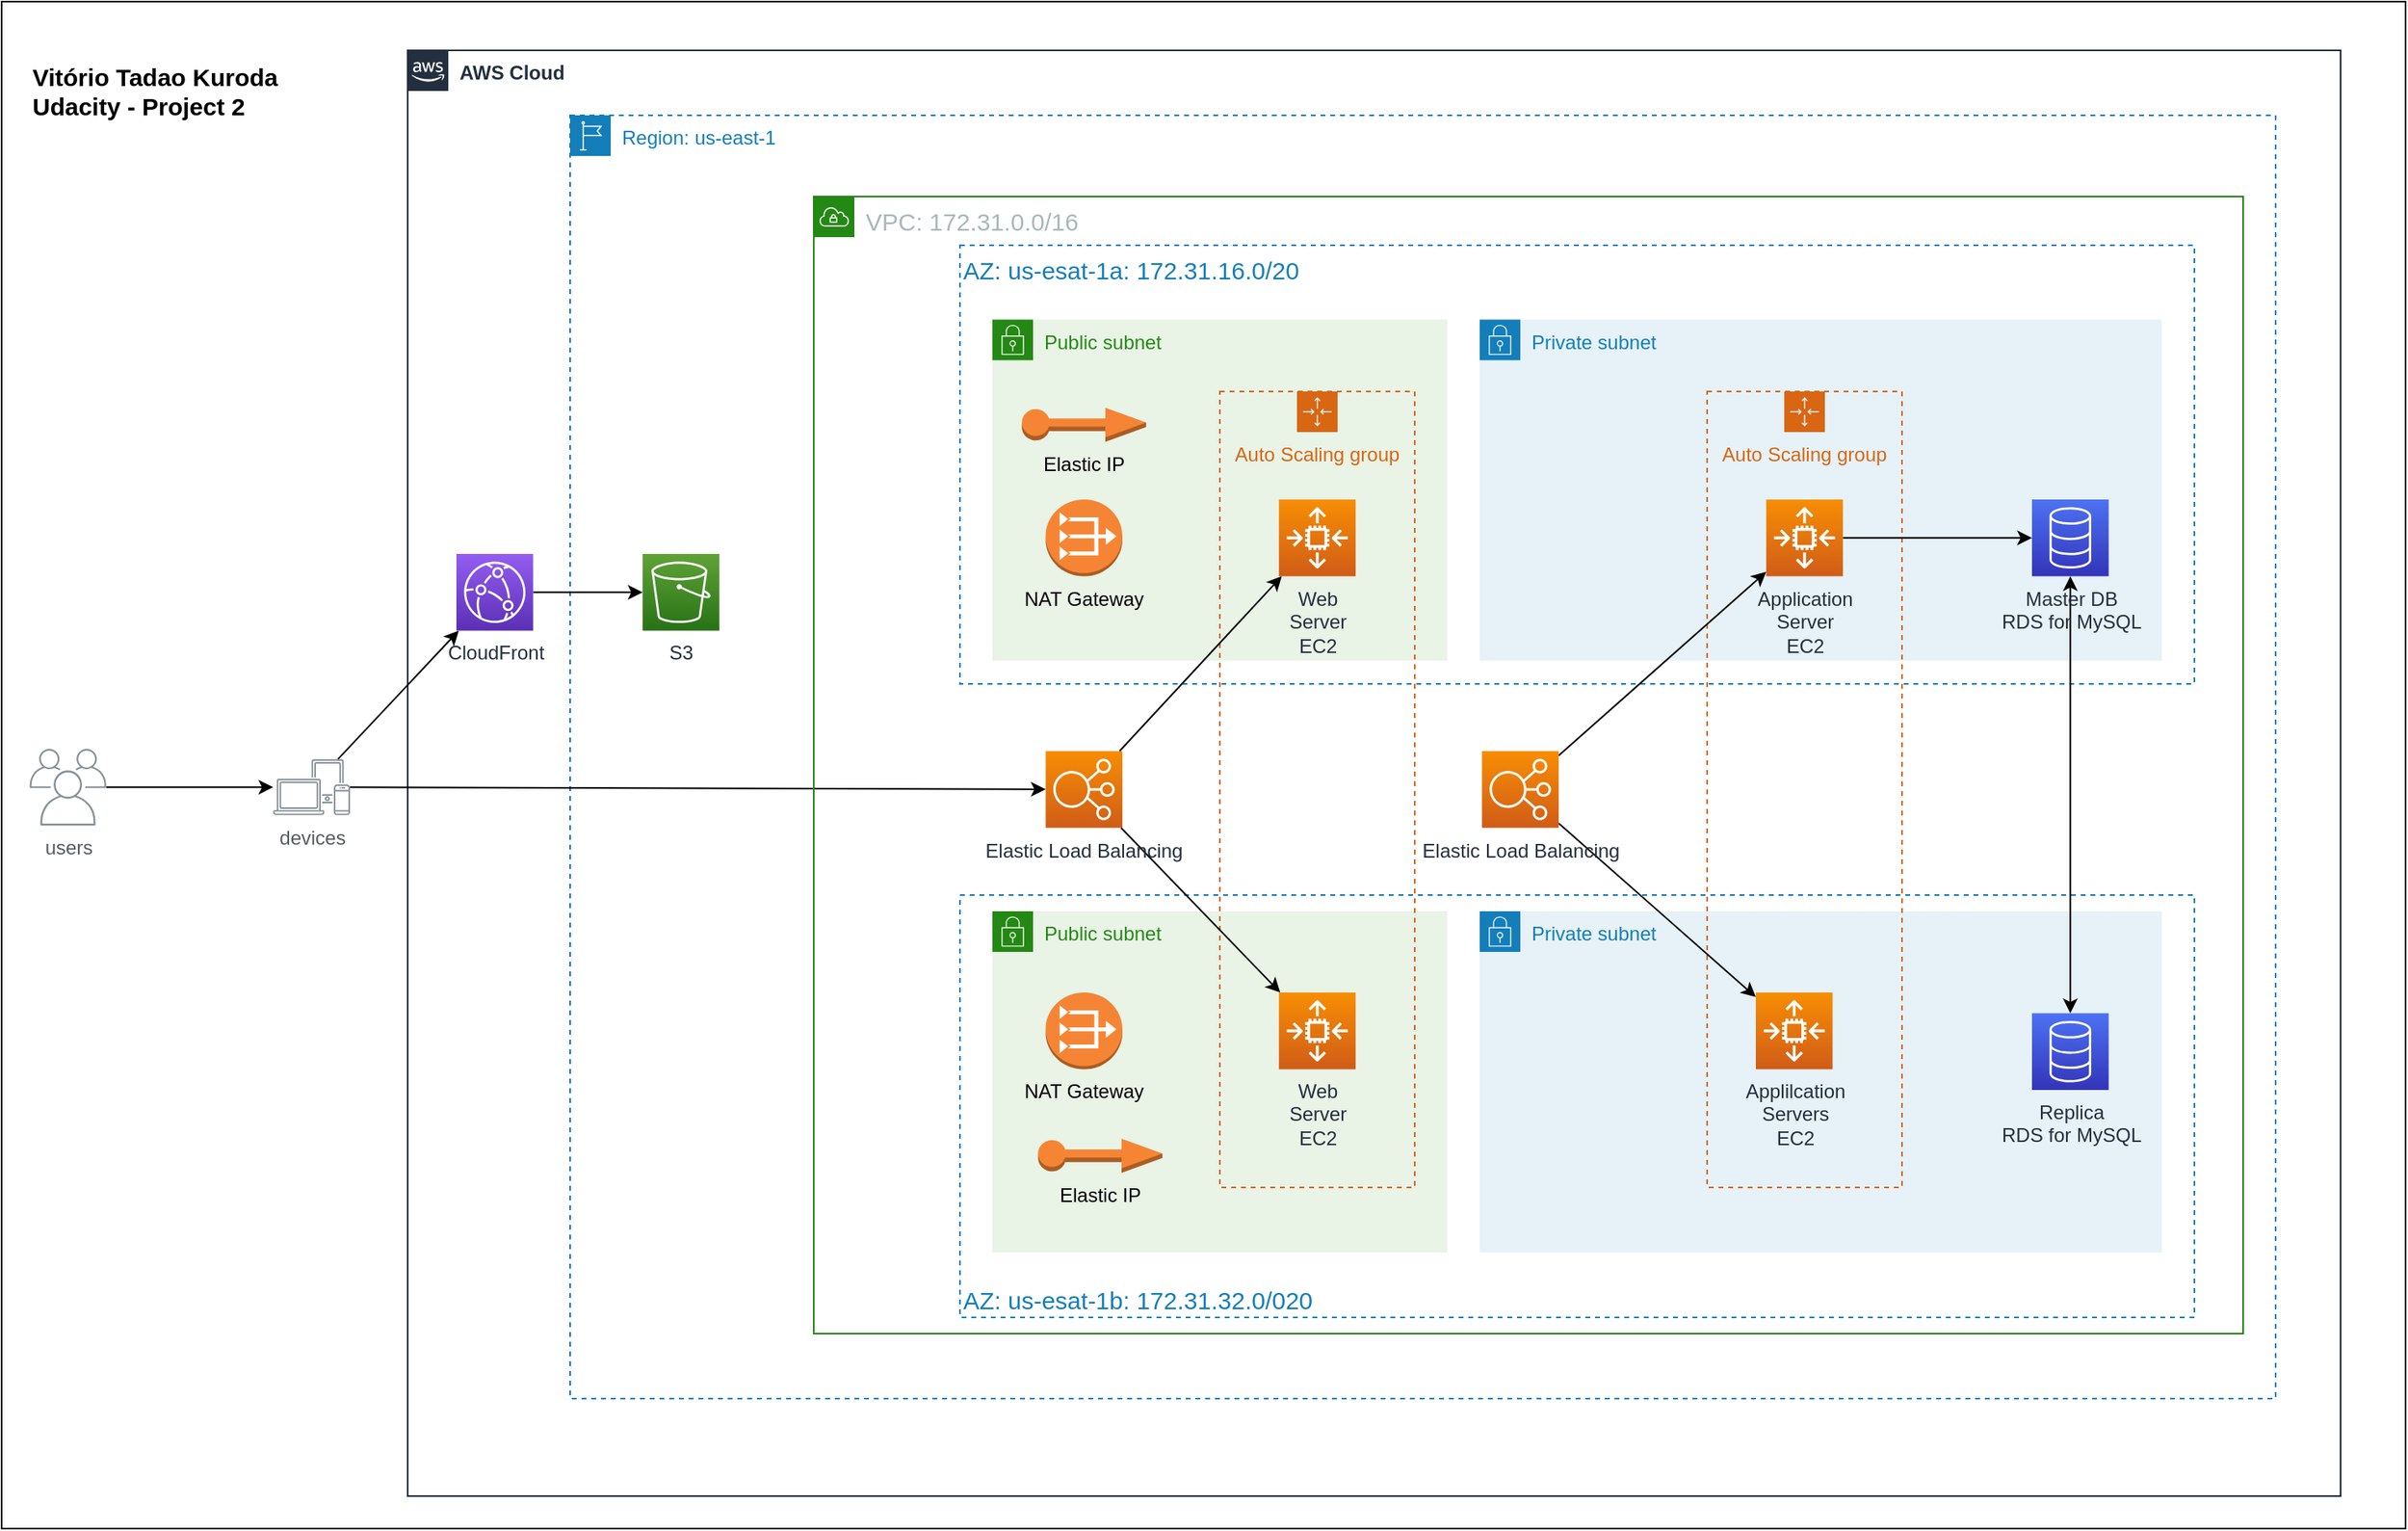 <mxfile version="16.1.2" type="device" pages="2"><diagram id="rFyN48IHE8T1D7Lk6QfZ" name="Part 1"><mxGraphModel dx="2009" dy="732" grid="1" gridSize="10" guides="1" tooltips="1" connect="1" arrows="1" fold="1" page="1" pageScale="1" pageWidth="827" pageHeight="1169" math="0" shadow="0"><root><mxCell id="0"/><mxCell id="1" parent="0"/><mxCell id="o8eoO-jk6uXOmHy0I1AO-51" value="" style="rounded=0;whiteSpace=wrap;html=1;fontSize=12;align=left;" parent="1" vertex="1"><mxGeometry x="-800" y="30" width="1480" height="940" as="geometry"/></mxCell><mxCell id="o8eoO-jk6uXOmHy0I1AO-1" value="AWS Cloud" style="points=[[0,0],[0.25,0],[0.5,0],[0.75,0],[1,0],[1,0.25],[1,0.5],[1,0.75],[1,1],[0.75,1],[0.5,1],[0.25,1],[0,1],[0,0.75],[0,0.5],[0,0.25]];outlineConnect=0;gradientColor=none;html=1;whiteSpace=wrap;fontSize=12;fontStyle=1;shape=mxgraph.aws4.group;grIcon=mxgraph.aws4.group_aws_cloud_alt;strokeColor=#232F3E;fillColor=none;verticalAlign=top;align=left;spacingLeft=30;fontColor=#232F3E;dashed=0;" parent="1" vertex="1"><mxGeometry x="-550" y="60" width="1190" height="890" as="geometry"/></mxCell><mxCell id="o8eoO-jk6uXOmHy0I1AO-2" value="Vitório Tadao Kuroda&lt;br&gt;&lt;div&gt;&lt;span&gt;Udacity - Project 2&lt;/span&gt;&lt;/div&gt;" style="text;html=1;strokeColor=none;fillColor=none;align=left;verticalAlign=middle;whiteSpace=wrap;rounded=0;fontSize=15;fontStyle=1" parent="1" vertex="1"><mxGeometry x="-782.76" y="60" width="210" height="50" as="geometry"/></mxCell><mxCell id="o8eoO-jk6uXOmHy0I1AO-3" value="Region: us-east-1" style="points=[[0,0],[0.25,0],[0.5,0],[0.75,0],[1,0],[1,0.25],[1,0.5],[1,0.75],[1,1],[0.75,1],[0.5,1],[0.25,1],[0,1],[0,0.75],[0,0.5],[0,0.25]];outlineConnect=0;gradientColor=none;html=1;whiteSpace=wrap;fontSize=12;fontStyle=0;shape=mxgraph.aws4.group;grIcon=mxgraph.aws4.group_region;strokeColor=#147EBA;fillColor=none;verticalAlign=top;align=left;spacingLeft=30;fontColor=#147EBA;dashed=1;" parent="1" vertex="1"><mxGeometry x="-450" y="100" width="1050" height="790" as="geometry"/></mxCell><mxCell id="o8eoO-jk6uXOmHy0I1AO-25" style="edgeStyle=none;rounded=0;orthogonalLoop=1;jettySize=auto;html=1;fontSize=12;endArrow=classic;endFill=1;startArrow=none;startFill=0;" parent="1" source="o8eoO-jk6uXOmHy0I1AO-4" target="o8eoO-jk6uXOmHy0I1AO-19" edge="1"><mxGeometry relative="1" as="geometry"/></mxCell><mxCell id="o8eoO-jk6uXOmHy0I1AO-36" style="edgeStyle=none;rounded=0;orthogonalLoop=1;jettySize=auto;html=1;fontSize=12;endArrow=classic;endFill=1;startArrow=none;startFill=0;" parent="1" source="o8eoO-jk6uXOmHy0I1AO-4" target="o8eoO-jk6uXOmHy0I1AO-35" edge="1"><mxGeometry relative="1" as="geometry"/></mxCell><mxCell id="o8eoO-jk6uXOmHy0I1AO-4" value="devices" style="outlineConnect=0;gradientColor=none;fontColor=#545B64;strokeColor=none;fillColor=#879196;dashed=0;verticalLabelPosition=bottom;verticalAlign=top;align=center;html=1;fontSize=12;fontStyle=0;aspect=fixed;shape=mxgraph.aws4.illustration_devices;pointerEvents=1" parent="1" vertex="1"><mxGeometry x="-632.76" y="496.37" width="47.244" height="34.49" as="geometry"/></mxCell><mxCell id="o8eoO-jk6uXOmHy0I1AO-24" style="edgeStyle=none;rounded=0;orthogonalLoop=1;jettySize=auto;html=1;fontSize=12;endArrow=classic;endFill=1;" parent="1" source="o8eoO-jk6uXOmHy0I1AO-5" target="o8eoO-jk6uXOmHy0I1AO-4" edge="1"><mxGeometry relative="1" as="geometry"/></mxCell><mxCell id="o8eoO-jk6uXOmHy0I1AO-5" value="users" style="outlineConnect=0;gradientColor=none;fontColor=#545B64;strokeColor=none;fillColor=#879196;dashed=0;verticalLabelPosition=bottom;verticalAlign=top;align=center;html=1;fontSize=12;fontStyle=0;aspect=fixed;shape=mxgraph.aws4.illustration_users;pointerEvents=1" parent="1" vertex="1"><mxGeometry x="-782.76" y="490" width="47.244" height="47.24" as="geometry"/></mxCell><mxCell id="o8eoO-jk6uXOmHy0I1AO-6" value="VPC: 172.31.0.0/16" style="points=[[0,0],[0.25,0],[0.5,0],[0.75,0],[1,0],[1,0.25],[1,0.5],[1,0.75],[1,1],[0.75,1],[0.5,1],[0.25,1],[0,1],[0,0.75],[0,0.5],[0,0.25]];outlineConnect=0;gradientColor=none;html=1;whiteSpace=wrap;fontSize=15;fontStyle=0;shape=mxgraph.aws4.group;grIcon=mxgraph.aws4.group_vpc;strokeColor=#248814;fillColor=none;verticalAlign=top;align=left;spacingLeft=30;fontColor=#AAB7B8;dashed=0;" parent="1" vertex="1"><mxGeometry x="-300" y="150" width="880" height="700" as="geometry"/></mxCell><mxCell id="o8eoO-jk6uXOmHy0I1AO-7" value="AZ: us-esat-1a: 172.31.16.0/20" style="fillColor=none;strokeColor=#147EBA;dashed=1;verticalAlign=top;fontStyle=0;fontColor=#147EBA;fontSize=15;align=left;" parent="1" vertex="1"><mxGeometry x="-210" y="180" width="760" height="270" as="geometry"/></mxCell><mxCell id="o8eoO-jk6uXOmHy0I1AO-8" value="AZ: us-esat-1b: 172.31.32.0/020" style="fillColor=none;strokeColor=#147EBA;dashed=1;verticalAlign=bottom;fontStyle=0;fontColor=#147EBA;fontSize=15;align=left;" parent="1" vertex="1"><mxGeometry x="-210" y="580" width="760" height="260" as="geometry"/></mxCell><mxCell id="o8eoO-jk6uXOmHy0I1AO-9" value="Private subnet" style="points=[[0,0],[0.25,0],[0.5,0],[0.75,0],[1,0],[1,0.25],[1,0.5],[1,0.75],[1,1],[0.75,1],[0.5,1],[0.25,1],[0,1],[0,0.75],[0,0.5],[0,0.25]];outlineConnect=0;gradientColor=none;html=1;whiteSpace=wrap;fontSize=12;fontStyle=0;shape=mxgraph.aws4.group;grIcon=mxgraph.aws4.group_security_group;grStroke=0;strokeColor=#147EBA;fillColor=#E6F2F8;verticalAlign=top;align=left;spacingLeft=30;fontColor=#147EBA;dashed=0;" parent="1" vertex="1"><mxGeometry x="110" y="225.75" width="420" height="210" as="geometry"/></mxCell><mxCell id="o8eoO-jk6uXOmHy0I1AO-10" value="Private subnet" style="points=[[0,0],[0.25,0],[0.5,0],[0.75,0],[1,0],[1,0.25],[1,0.5],[1,0.75],[1,1],[0.75,1],[0.5,1],[0.25,1],[0,1],[0,0.75],[0,0.5],[0,0.25]];outlineConnect=0;gradientColor=none;html=1;whiteSpace=wrap;fontSize=12;fontStyle=0;shape=mxgraph.aws4.group;grIcon=mxgraph.aws4.group_security_group;grStroke=0;strokeColor=#147EBA;fillColor=#E6F2F8;verticalAlign=top;align=left;spacingLeft=30;fontColor=#147EBA;dashed=0;" parent="1" vertex="1"><mxGeometry x="110" y="590" width="420" height="210" as="geometry"/></mxCell><mxCell id="o8eoO-jk6uXOmHy0I1AO-11" value="Public subnet" style="points=[[0,0],[0.25,0],[0.5,0],[0.75,0],[1,0],[1,0.25],[1,0.5],[1,0.75],[1,1],[0.75,1],[0.5,1],[0.25,1],[0,1],[0,0.75],[0,0.5],[0,0.25]];outlineConnect=0;gradientColor=none;html=1;whiteSpace=wrap;fontSize=12;fontStyle=0;shape=mxgraph.aws4.group;grIcon=mxgraph.aws4.group_security_group;grStroke=0;strokeColor=#248814;fillColor=#E9F3E6;verticalAlign=top;align=left;spacingLeft=30;fontColor=#248814;dashed=0;" parent="1" vertex="1"><mxGeometry x="-190" y="225.75" width="280" height="210" as="geometry"/></mxCell><mxCell id="o8eoO-jk6uXOmHy0I1AO-12" value="Public subnet" style="points=[[0,0],[0.25,0],[0.5,0],[0.75,0],[1,0],[1,0.25],[1,0.5],[1,0.75],[1,1],[0.75,1],[0.5,1],[0.25,1],[0,1],[0,0.75],[0,0.5],[0,0.25]];outlineConnect=0;gradientColor=none;html=1;whiteSpace=wrap;fontSize=12;fontStyle=0;shape=mxgraph.aws4.group;grIcon=mxgraph.aws4.group_security_group;grStroke=0;strokeColor=#248814;fillColor=#E9F3E6;verticalAlign=top;align=left;spacingLeft=30;fontColor=#248814;dashed=0;" parent="1" vertex="1"><mxGeometry x="-190" y="590" width="280" height="210" as="geometry"/></mxCell><mxCell id="o8eoO-jk6uXOmHy0I1AO-18" value="NAT Gateway" style="outlineConnect=0;dashed=0;verticalLabelPosition=bottom;verticalAlign=top;align=center;html=1;shape=mxgraph.aws3.vpc_nat_gateway;fillColor=#F58534;gradientColor=none;fontSize=12;" parent="1" vertex="1"><mxGeometry x="-157.24" y="336.5" width="47.244" height="47.244" as="geometry"/></mxCell><mxCell id="o8eoO-jk6uXOmHy0I1AO-22" style="rounded=0;orthogonalLoop=1;jettySize=auto;html=1;fontSize=12;endArrow=classic;endFill=1;" parent="1" source="o8eoO-jk6uXOmHy0I1AO-19" target="o8eoO-jk6uXOmHy0I1AO-20" edge="1"><mxGeometry relative="1" as="geometry"/></mxCell><mxCell id="o8eoO-jk6uXOmHy0I1AO-19" value="CloudFront" style="points=[[0,0,0],[0.25,0,0],[0.5,0,0],[0.75,0,0],[1,0,0],[0,1,0],[0.25,1,0],[0.5,1,0],[0.75,1,0],[1,1,0],[0,0.25,0],[0,0.5,0],[0,0.75,0],[1,0.25,0],[1,0.5,0],[1,0.75,0]];outlineConnect=0;fontColor=#232F3E;gradientColor=#945DF2;gradientDirection=north;fillColor=#5A30B5;strokeColor=#ffffff;dashed=0;verticalLabelPosition=bottom;verticalAlign=top;align=center;html=1;fontSize=12;fontStyle=0;aspect=fixed;shape=mxgraph.aws4.resourceIcon;resIcon=mxgraph.aws4.cloudfront;" parent="1" vertex="1"><mxGeometry x="-520" y="370" width="47.244" height="47.244" as="geometry"/></mxCell><mxCell id="o8eoO-jk6uXOmHy0I1AO-20" value="S3" style="points=[[0,0,0],[0.25,0,0],[0.5,0,0],[0.75,0,0],[1,0,0],[0,1,0],[0.25,1,0],[0.5,1,0],[0.75,1,0],[1,1,0],[0,0.25,0],[0,0.5,0],[0,0.75,0],[1,0.25,0],[1,0.5,0],[1,0.75,0]];outlineConnect=0;fontColor=#232F3E;gradientColor=#60A337;gradientDirection=north;fillColor=#277116;strokeColor=#ffffff;dashed=0;verticalLabelPosition=bottom;verticalAlign=top;align=center;html=1;fontSize=12;fontStyle=0;aspect=fixed;shape=mxgraph.aws4.resourceIcon;resIcon=mxgraph.aws4.s3;" parent="1" vertex="1"><mxGeometry x="-405.37" y="370" width="47.244" height="47.244" as="geometry"/></mxCell><mxCell id="o8eoO-jk6uXOmHy0I1AO-50" style="edgeStyle=none;rounded=0;orthogonalLoop=1;jettySize=auto;html=1;fontSize=12;startArrow=classic;startFill=1;endArrow=classic;endFill=1;" parent="1" source="o8eoO-jk6uXOmHy0I1AO-26" target="o8eoO-jk6uXOmHy0I1AO-27" edge="1"><mxGeometry relative="1" as="geometry"/></mxCell><mxCell id="o8eoO-jk6uXOmHy0I1AO-26" value="Master DB&lt;br&gt;RDS for MySQL" style="points=[[0,0,0],[0.25,0,0],[0.5,0,0],[0.75,0,0],[1,0,0],[0,1,0],[0.25,1,0],[0.5,1,0],[0.75,1,0],[1,1,0],[0,0.25,0],[0,0.5,0],[0,0.75,0],[1,0.25,0],[1,0.5,0],[1,0.75,0]];outlineConnect=0;fontColor=#232F3E;gradientColor=#4D72F3;gradientDirection=north;fillColor=#3334B9;strokeColor=#ffffff;dashed=0;verticalLabelPosition=bottom;verticalAlign=top;align=center;html=1;fontSize=12;fontStyle=0;aspect=fixed;shape=mxgraph.aws4.resourceIcon;resIcon=mxgraph.aws4.database;" parent="1" vertex="1"><mxGeometry x="450" y="336.5" width="47.244" height="47.24" as="geometry"/></mxCell><mxCell id="o8eoO-jk6uXOmHy0I1AO-27" value="Replica&lt;br&gt;RDS for MySQL" style="points=[[0,0,0],[0.25,0,0],[0.5,0,0],[0.75,0,0],[1,0,0],[0,1,0],[0.25,1,0],[0.5,1,0],[0.75,1,0],[1,1,0],[0,0.25,0],[0,0.5,0],[0,0.75,0],[1,0.25,0],[1,0.5,0],[1,0.75,0]];outlineConnect=0;fontColor=#232F3E;gradientColor=#4D72F3;gradientDirection=north;fillColor=#3334B9;strokeColor=#ffffff;dashed=0;verticalLabelPosition=bottom;verticalAlign=top;align=center;html=1;fontSize=12;fontStyle=0;aspect=fixed;shape=mxgraph.aws4.resourceIcon;resIcon=mxgraph.aws4.database;" parent="1" vertex="1"><mxGeometry x="450" y="652.76" width="47.244" height="47.24" as="geometry"/></mxCell><mxCell id="o8eoO-jk6uXOmHy0I1AO-37" value="Auto Scaling group" style="points=[[0,0],[0.25,0],[0.5,0],[0.75,0],[1,0],[1,0.25],[1,0.5],[1,0.75],[1,1],[0.75,1],[0.5,1],[0.25,1],[0,1],[0,0.75],[0,0.5],[0,0.25]];outlineConnect=0;gradientColor=none;html=1;whiteSpace=wrap;fontSize=12;fontStyle=0;shape=mxgraph.aws4.groupCenter;grIcon=mxgraph.aws4.group_auto_scaling_group;grStroke=1;strokeColor=#D86613;fillColor=none;verticalAlign=top;align=center;fontColor=#D86613;dashed=1;spacingTop=25;" parent="1" vertex="1"><mxGeometry x="-50" y="270" width="120" height="490" as="geometry"/></mxCell><mxCell id="o8eoO-jk6uXOmHy0I1AO-34" value="Web&lt;br&gt;Server&lt;br&gt;EC2" style="points=[[0,0,0],[0.25,0,0],[0.5,0,0],[0.75,0,0],[1,0,0],[0,1,0],[0.25,1,0],[0.5,1,0],[0.75,1,0],[1,1,0],[0,0.25,0],[0,0.5,0],[0,0.75,0],[1,0.25,0],[1,0.5,0],[1,0.75,0]];outlineConnect=0;fontColor=#232F3E;gradientColor=#F78E04;gradientDirection=north;fillColor=#D05C17;strokeColor=#ffffff;dashed=0;verticalLabelPosition=bottom;verticalAlign=top;align=center;html=1;fontSize=12;fontStyle=0;aspect=fixed;shape=mxgraph.aws4.resourceIcon;resIcon=mxgraph.aws4.auto_scaling2;" parent="1" vertex="1"><mxGeometry x="-13.62" y="336.5" width="47.244" height="47.24" as="geometry"/></mxCell><mxCell id="o8eoO-jk6uXOmHy0I1AO-31" value="Web&lt;br&gt;Server&lt;br&gt;EC2" style="points=[[0,0,0],[0.25,0,0],[0.5,0,0],[0.75,0,0],[1,0,0],[0,1,0],[0.25,1,0],[0.5,1,0],[0.75,1,0],[1,1,0],[0,0.25,0],[0,0.5,0],[0,0.75,0],[1,0.25,0],[1,0.5,0],[1,0.75,0]];outlineConnect=0;fontColor=#232F3E;gradientColor=#F78E04;gradientDirection=north;fillColor=#D05C17;strokeColor=#ffffff;dashed=0;verticalLabelPosition=bottom;verticalAlign=top;align=center;html=1;fontSize=12;fontStyle=0;aspect=fixed;shape=mxgraph.aws4.resourceIcon;resIcon=mxgraph.aws4.auto_scaling2;" parent="1" vertex="1"><mxGeometry x="-13.62" y="640" width="47.244" height="47.24" as="geometry"/></mxCell><mxCell id="o8eoO-jk6uXOmHy0I1AO-38" value="Auto Scaling group" style="points=[[0,0],[0.25,0],[0.5,0],[0.75,0],[1,0],[1,0.25],[1,0.5],[1,0.75],[1,1],[0.75,1],[0.5,1],[0.25,1],[0,1],[0,0.75],[0,0.5],[0,0.25]];outlineConnect=0;gradientColor=none;html=1;whiteSpace=wrap;fontSize=12;fontStyle=0;shape=mxgraph.aws4.groupCenter;grIcon=mxgraph.aws4.group_auto_scaling_group;grStroke=1;strokeColor=#D86613;fillColor=none;verticalAlign=top;align=center;fontColor=#D86613;dashed=1;spacingTop=25;" parent="1" vertex="1"><mxGeometry x="250" y="270" width="120" height="490" as="geometry"/></mxCell><mxCell id="o8eoO-jk6uXOmHy0I1AO-49" style="edgeStyle=none;rounded=0;orthogonalLoop=1;jettySize=auto;html=1;entryX=0;entryY=0.5;entryDx=0;entryDy=0;entryPerimeter=0;fontSize=12;startArrow=none;startFill=0;endArrow=classic;endFill=1;" parent="1" source="o8eoO-jk6uXOmHy0I1AO-33" target="o8eoO-jk6uXOmHy0I1AO-26" edge="1"><mxGeometry relative="1" as="geometry"/></mxCell><mxCell id="o8eoO-jk6uXOmHy0I1AO-33" value="Application&lt;br&gt;Server&lt;br&gt;EC2" style="points=[[0,0,0],[0.25,0,0],[0.5,0,0],[0.75,0,0],[1,0,0],[0,1,0],[0.25,1,0],[0.5,1,0],[0.75,1,0],[1,1,0],[0,0.25,0],[0,0.5,0],[0,0.75,0],[1,0.25,0],[1,0.5,0],[1,0.75,0]];outlineConnect=0;fontColor=#232F3E;gradientColor=#F78E04;gradientDirection=north;fillColor=#D05C17;strokeColor=#ffffff;dashed=0;verticalLabelPosition=bottom;verticalAlign=top;align=center;html=1;fontSize=12;fontStyle=0;aspect=fixed;shape=mxgraph.aws4.resourceIcon;resIcon=mxgraph.aws4.auto_scaling2;" parent="1" vertex="1"><mxGeometry x="286.38" y="336.5" width="47.244" height="47.24" as="geometry"/></mxCell><mxCell id="o8eoO-jk6uXOmHy0I1AO-32" value="Applilcation&lt;br&gt;Servers&lt;br&gt;EC2&lt;br&gt;" style="points=[[0,0,0],[0.25,0,0],[0.5,0,0],[0.75,0,0],[1,0,0],[0,1,0],[0.25,1,0],[0.5,1,0],[0.75,1,0],[1,1,0],[0,0.25,0],[0,0.5,0],[0,0.75,0],[1,0.25,0],[1,0.5,0],[1,0.75,0]];outlineConnect=0;fontColor=#232F3E;gradientColor=#F78E04;gradientDirection=north;fillColor=#D05C17;strokeColor=#ffffff;dashed=0;verticalLabelPosition=bottom;verticalAlign=top;align=center;html=1;fontSize=12;fontStyle=0;aspect=fixed;shape=mxgraph.aws4.resourceIcon;resIcon=mxgraph.aws4.auto_scaling2;" parent="1" vertex="1"><mxGeometry x="280" y="640" width="47.244" height="47.24" as="geometry"/></mxCell><mxCell id="o8eoO-jk6uXOmHy0I1AO-42" style="edgeStyle=none;rounded=0;orthogonalLoop=1;jettySize=auto;html=1;fontSize=12;endArrow=classic;endFill=1;" parent="1" source="o8eoO-jk6uXOmHy0I1AO-35" target="o8eoO-jk6uXOmHy0I1AO-34" edge="1"><mxGeometry relative="1" as="geometry"/></mxCell><mxCell id="o8eoO-jk6uXOmHy0I1AO-45" style="edgeStyle=none;rounded=0;orthogonalLoop=1;jettySize=auto;html=1;fontSize=12;startArrow=none;startFill=0;endArrow=classic;endFill=1;" parent="1" source="o8eoO-jk6uXOmHy0I1AO-35" target="o8eoO-jk6uXOmHy0I1AO-31" edge="1"><mxGeometry relative="1" as="geometry"/></mxCell><mxCell id="o8eoO-jk6uXOmHy0I1AO-35" value="Elastic Load Balancing" style="points=[[0,0,0],[0.25,0,0],[0.5,0,0],[0.75,0,0],[1,0,0],[0,1,0],[0.25,1,0],[0.5,1,0],[0.75,1,0],[1,1,0],[0,0.25,0],[0,0.5,0],[0,0.75,0],[1,0.25,0],[1,0.5,0],[1,0.75,0]];outlineConnect=0;fontColor=#232F3E;gradientColor=#F78E04;gradientDirection=north;fillColor=#D05C17;strokeColor=#ffffff;dashed=0;verticalLabelPosition=bottom;verticalAlign=top;align=center;html=1;fontSize=12;fontStyle=0;aspect=fixed;shape=mxgraph.aws4.resourceIcon;resIcon=mxgraph.aws4.elastic_load_balancing;" parent="1" vertex="1"><mxGeometry x="-157.24" y="491.38" width="47.244" height="47.24" as="geometry"/></mxCell><mxCell id="o8eoO-jk6uXOmHy0I1AO-43" style="edgeStyle=none;rounded=0;orthogonalLoop=1;jettySize=auto;html=1;fontSize=12;endArrow=classic;endFill=1;" parent="1" source="o8eoO-jk6uXOmHy0I1AO-40" target="o8eoO-jk6uXOmHy0I1AO-33" edge="1"><mxGeometry relative="1" as="geometry"/></mxCell><mxCell id="o8eoO-jk6uXOmHy0I1AO-48" style="edgeStyle=none;rounded=0;orthogonalLoop=1;jettySize=auto;html=1;fontSize=12;startArrow=none;startFill=0;endArrow=classic;endFill=1;" parent="1" source="o8eoO-jk6uXOmHy0I1AO-40" target="o8eoO-jk6uXOmHy0I1AO-32" edge="1"><mxGeometry relative="1" as="geometry"/></mxCell><mxCell id="o8eoO-jk6uXOmHy0I1AO-40" value="Elastic Load Balancing" style="points=[[0,0,0],[0.25,0,0],[0.5,0,0],[0.75,0,0],[1,0,0],[0,1,0],[0.25,1,0],[0.5,1,0],[0.75,1,0],[1,1,0],[0,0.25,0],[0,0.5,0],[0,0.75,0],[1,0.25,0],[1,0.5,0],[1,0.75,0]];outlineConnect=0;fontColor=#232F3E;gradientColor=#F78E04;gradientDirection=north;fillColor=#D05C17;strokeColor=#ffffff;dashed=0;verticalLabelPosition=bottom;verticalAlign=top;align=center;html=1;fontSize=12;fontStyle=0;aspect=fixed;shape=mxgraph.aws4.resourceIcon;resIcon=mxgraph.aws4.elastic_load_balancing;" parent="1" vertex="1"><mxGeometry x="111.38" y="491.38" width="47.244" height="47.24" as="geometry"/></mxCell><mxCell id="-dK5iOrFL9qs3tLEtVY9-1" value="NAT Gateway" style="outlineConnect=0;dashed=0;verticalLabelPosition=bottom;verticalAlign=top;align=center;html=1;shape=mxgraph.aws3.vpc_nat_gateway;fillColor=#F58534;gradientColor=none;fontSize=12;" parent="1" vertex="1"><mxGeometry x="-157.24" y="640" width="47.244" height="47.244" as="geometry"/></mxCell><mxCell id="-dK5iOrFL9qs3tLEtVY9-2" value="Elastic IP" style="outlineConnect=0;dashed=0;verticalLabelPosition=bottom;verticalAlign=top;align=center;html=1;shape=mxgraph.aws3.elastic_ip;fillColor=#F58534;gradientColor=none;comic=0;" parent="1" vertex="1"><mxGeometry x="-171.87" y="280" width="76.5" height="21" as="geometry"/></mxCell><mxCell id="HfjEPIXOoho9E3bA5j-R-1" value="Elastic IP" style="outlineConnect=0;dashed=0;verticalLabelPosition=bottom;verticalAlign=top;align=center;html=1;shape=mxgraph.aws3.elastic_ip;fillColor=#F58534;gradientColor=none;comic=0;" vertex="1" parent="1"><mxGeometry x="-161.87" y="730" width="76.5" height="21" as="geometry"/></mxCell></root></mxGraphModel></diagram><diagram id="2CwmhnMMjAOsKuxN8Nvt" name="Part-2"><mxGraphModel dx="2249" dy="762" grid="1" gridSize="10" guides="1" tooltips="1" connect="1" arrows="1" fold="1" page="1" pageScale="1" pageWidth="827" pageHeight="1169" math="0" shadow="0"><root><mxCell id="-Uxm-MHp5z8EFARKj7J--0"/><mxCell id="-Uxm-MHp5z8EFARKj7J--1" parent="-Uxm-MHp5z8EFARKj7J--0"/><mxCell id="bx9TbimwLKQP0y-2rLMU-0" value="" style="rounded=0;whiteSpace=wrap;html=1;fontSize=12;align=left;" parent="-Uxm-MHp5z8EFARKj7J--1" vertex="1"><mxGeometry x="-800" y="110" width="790" height="380" as="geometry"/></mxCell><mxCell id="bx9TbimwLKQP0y-2rLMU-1" value="AWS Cloud" style="points=[[0,0],[0.25,0],[0.5,0],[0.75,0],[1,0],[1,0.25],[1,0.5],[1,0.75],[1,1],[0.75,1],[0.5,1],[0.25,1],[0,1],[0,0.75],[0,0.5],[0,0.25]];outlineConnect=0;gradientColor=none;html=1;whiteSpace=wrap;fontSize=12;fontStyle=1;shape=mxgraph.aws4.group;grIcon=mxgraph.aws4.group_aws_cloud_alt;strokeColor=#232F3E;fillColor=none;verticalAlign=top;align=left;spacingLeft=30;fontColor=#232F3E;dashed=0;" parent="-Uxm-MHp5z8EFARKj7J--1" vertex="1"><mxGeometry x="-558" y="140" width="510" height="320" as="geometry"/></mxCell><mxCell id="bx9TbimwLKQP0y-2rLMU-2" value="Vitório Tadao Kuroda&lt;br&gt;&lt;div&gt;&lt;span&gt;Udacity - Project 2&lt;/span&gt;&lt;/div&gt;" style="text;html=1;strokeColor=none;fillColor=none;align=left;verticalAlign=middle;whiteSpace=wrap;rounded=0;fontSize=15;fontStyle=1" parent="-Uxm-MHp5z8EFARKj7J--1" vertex="1"><mxGeometry x="-790" y="140" width="160" height="50" as="geometry"/></mxCell><mxCell id="bx9TbimwLKQP0y-2rLMU-4" style="edgeStyle=none;rounded=0;orthogonalLoop=1;jettySize=auto;html=1;fontSize=12;endArrow=classic;endFill=1;startArrow=none;startFill=0;" parent="-Uxm-MHp5z8EFARKj7J--1" source="bx9TbimwLKQP0y-2rLMU-6" target="bx9TbimwLKQP0y-2rLMU-38" edge="1"><mxGeometry relative="1" as="geometry"/></mxCell><mxCell id="bx9TbimwLKQP0y-2rLMU-6" value="devices" style="outlineConnect=0;gradientColor=none;fontColor=#545B64;strokeColor=none;fillColor=#879196;dashed=0;verticalLabelPosition=bottom;verticalAlign=top;align=center;html=1;fontSize=12;fontStyle=0;aspect=fixed;shape=mxgraph.aws4.illustration_devices;pointerEvents=1" parent="-Uxm-MHp5z8EFARKj7J--1" vertex="1"><mxGeometry x="-668" y="266.38" width="47.244" height="34.49" as="geometry"/></mxCell><mxCell id="bx9TbimwLKQP0y-2rLMU-7" style="edgeStyle=none;rounded=0;orthogonalLoop=1;jettySize=auto;html=1;fontSize=12;endArrow=classic;endFill=1;" parent="-Uxm-MHp5z8EFARKj7J--1" source="bx9TbimwLKQP0y-2rLMU-8" target="bx9TbimwLKQP0y-2rLMU-6" edge="1"><mxGeometry relative="1" as="geometry"/></mxCell><mxCell id="bx9TbimwLKQP0y-2rLMU-8" value="users" style="outlineConnect=0;gradientColor=none;fontColor=#545B64;strokeColor=none;fillColor=#879196;dashed=0;verticalLabelPosition=bottom;verticalAlign=top;align=center;html=1;fontSize=12;fontStyle=0;aspect=fixed;shape=mxgraph.aws4.illustration_users;pointerEvents=1" parent="-Uxm-MHp5z8EFARKj7J--1" vertex="1"><mxGeometry x="-778" y="260" width="47.244" height="47.24" as="geometry"/></mxCell><mxCell id="bx9TbimwLKQP0y-2rLMU-17" style="rounded=0;orthogonalLoop=1;jettySize=auto;html=1;fontSize=12;endArrow=classic;endFill=1;" parent="-Uxm-MHp5z8EFARKj7J--1" source="bx9TbimwLKQP0y-2rLMU-18" target="bx9TbimwLKQP0y-2rLMU-19" edge="1"><mxGeometry relative="1" as="geometry"/></mxCell><mxCell id="bx9TbimwLKQP0y-2rLMU-18" value="CloudFront" style="points=[[0,0,0],[0.25,0,0],[0.5,0,0],[0.75,0,0],[1,0,0],[0,1,0],[0.25,1,0],[0.5,1,0],[0.75,1,0],[1,1,0],[0,0.25,0],[0,0.5,0],[0,0.75,0],[1,0.25,0],[1,0.5,0],[1,0.75,0]];outlineConnect=0;fontColor=#232F3E;gradientColor=#945DF2;gradientDirection=north;fillColor=#5A30B5;strokeColor=#ffffff;dashed=0;verticalLabelPosition=bottom;verticalAlign=top;align=center;html=1;fontSize=12;fontStyle=0;aspect=fixed;shape=mxgraph.aws4.resourceIcon;resIcon=mxgraph.aws4.cloudfront;" parent="-Uxm-MHp5z8EFARKj7J--1" vertex="1"><mxGeometry x="-418" y="160" width="47.244" height="47.244" as="geometry"/></mxCell><mxCell id="bx9TbimwLKQP0y-2rLMU-19" value="S3" style="points=[[0,0,0],[0.25,0,0],[0.5,0,0],[0.75,0,0],[1,0,0],[0,1,0],[0.25,1,0],[0.5,1,0],[0.75,1,0],[1,1,0],[0,0.25,0],[0,0.5,0],[0,0.75,0],[1,0.25,0],[1,0.5,0],[1,0.75,0]];outlineConnect=0;fontColor=#232F3E;gradientColor=#60A337;gradientDirection=north;fillColor=#277116;strokeColor=#ffffff;dashed=0;verticalLabelPosition=bottom;verticalAlign=top;align=center;html=1;fontSize=12;fontStyle=0;aspect=fixed;shape=mxgraph.aws4.resourceIcon;resIcon=mxgraph.aws4.s3;" parent="-Uxm-MHp5z8EFARKj7J--1" vertex="1"><mxGeometry x="-298" y="160" width="47.244" height="47.244" as="geometry"/></mxCell><mxCell id="bx9TbimwLKQP0y-2rLMU-39" style="rounded=0;orthogonalLoop=1;jettySize=auto;html=1;" parent="-Uxm-MHp5z8EFARKj7J--1" source="bx9TbimwLKQP0y-2rLMU-38" target="bx9TbimwLKQP0y-2rLMU-18" edge="1"><mxGeometry relative="1" as="geometry"/></mxCell><mxCell id="bx9TbimwLKQP0y-2rLMU-43" style="edgeStyle=none;rounded=0;orthogonalLoop=1;jettySize=auto;html=1;entryX=0;entryY=0.5;entryDx=0;entryDy=0;entryPerimeter=0;" parent="-Uxm-MHp5z8EFARKj7J--1" source="bx9TbimwLKQP0y-2rLMU-38" target="bx9TbimwLKQP0y-2rLMU-42" edge="1"><mxGeometry relative="1" as="geometry"/></mxCell><mxCell id="i4IfjyYimXIqiclb6mX1-0" style="rounded=0;orthogonalLoop=1;jettySize=auto;html=1;" edge="1" parent="-Uxm-MHp5z8EFARKj7J--1" source="bx9TbimwLKQP0y-2rLMU-38" target="bx9TbimwLKQP0y-2rLMU-40"><mxGeometry relative="1" as="geometry"/></mxCell><mxCell id="bx9TbimwLKQP0y-2rLMU-38" value="Route53" style="points=[[0,0,0],[0.25,0,0],[0.5,0,0],[0.75,0,0],[1,0,0],[0,1,0],[0.25,1,0],[0.5,1,0],[0.75,1,0],[1,1,0],[0,0.25,0],[0,0.5,0],[0,0.75,0],[1,0.25,0],[1,0.5,0],[1,0.75,0]];outlineConnect=0;fontColor=#232F3E;gradientColor=#945DF2;gradientDirection=north;fillColor=#5A30B5;strokeColor=#ffffff;dashed=0;verticalLabelPosition=bottom;verticalAlign=top;align=center;html=1;fontSize=12;fontStyle=0;aspect=fixed;shape=mxgraph.aws4.resourceIcon;resIcon=mxgraph.aws4.route_53;" parent="-Uxm-MHp5z8EFARKj7J--1" vertex="1"><mxGeometry x="-538" y="260" width="47.244" height="47.24" as="geometry"/></mxCell><mxCell id="bx9TbimwLKQP0y-2rLMU-40" value="Cognito" style="points=[[0,0,0],[0.25,0,0],[0.5,0,0],[0.75,0,0],[1,0,0],[0,1,0],[0.25,1,0],[0.5,1,0],[0.75,1,0],[1,1,0],[0,0.25,0],[0,0.5,0],[0,0.75,0],[1,0.25,0],[1,0.5,0],[1,0.75,0]];outlineConnect=0;fontColor=#232F3E;gradientColor=#F54749;gradientDirection=north;fillColor=#C7131F;strokeColor=#ffffff;dashed=0;verticalLabelPosition=bottom;verticalAlign=top;align=center;html=1;fontSize=12;fontStyle=0;aspect=fixed;shape=mxgraph.aws4.resourceIcon;resIcon=mxgraph.aws4.cognito;" parent="-Uxm-MHp5z8EFARKj7J--1" vertex="1"><mxGeometry x="-418" y="370" width="47.244" height="47.24" as="geometry"/></mxCell><mxCell id="rV6NLJwaeZs57H9oGfpT-2" style="edgeStyle=none;rounded=0;orthogonalLoop=1;jettySize=auto;html=1;endArrow=classic;endFill=1;" parent="-Uxm-MHp5z8EFARKj7J--1" source="bx9TbimwLKQP0y-2rLMU-41" target="bx9TbimwLKQP0y-2rLMU-46" edge="1"><mxGeometry relative="1" as="geometry"/></mxCell><mxCell id="bx9TbimwLKQP0y-2rLMU-41" value="Lambda" style="points=[[0,0,0],[0.25,0,0],[0.5,0,0],[0.75,0,0],[1,0,0],[0,1,0],[0.25,1,0],[0.5,1,0],[0.75,1,0],[1,1,0],[0,0.25,0],[0,0.5,0],[0,0.75,0],[1,0.25,0],[1,0.5,0],[1,0.75,0]];outlineConnect=0;fontColor=#232F3E;gradientColor=#F78E04;gradientDirection=north;fillColor=#D05C17;strokeColor=#ffffff;dashed=0;verticalLabelPosition=bottom;verticalAlign=top;align=center;html=1;fontSize=12;fontStyle=0;aspect=fixed;shape=mxgraph.aws4.resourceIcon;resIcon=mxgraph.aws4.lambda;" parent="-Uxm-MHp5z8EFARKj7J--1" vertex="1"><mxGeometry x="-298" y="260" width="47.244" height="47.24" as="geometry"/></mxCell><mxCell id="rV6NLJwaeZs57H9oGfpT-0" style="edgeStyle=none;rounded=0;orthogonalLoop=1;jettySize=auto;html=1;endArrow=classic;endFill=1;" parent="-Uxm-MHp5z8EFARKj7J--1" source="bx9TbimwLKQP0y-2rLMU-42" target="bx9TbimwLKQP0y-2rLMU-41" edge="1"><mxGeometry relative="1" as="geometry"/></mxCell><mxCell id="bx9TbimwLKQP0y-2rLMU-42" value="API Gateway" style="points=[[0,0,0],[0.25,0,0],[0.5,0,0],[0.75,0,0],[1,0,0],[0,1,0],[0.25,1,0],[0.5,1,0],[0.75,1,0],[1,1,0],[0,0.25,0],[0,0.5,0],[0,0.75,0],[1,0.25,0],[1,0.5,0],[1,0.75,0]];outlineConnect=0;fontColor=#232F3E;gradientColor=#945DF2;gradientDirection=north;fillColor=#5A30B5;strokeColor=#ffffff;dashed=0;verticalLabelPosition=bottom;verticalAlign=top;align=center;html=1;fontSize=12;fontStyle=0;aspect=fixed;shape=mxgraph.aws4.resourceIcon;resIcon=mxgraph.aws4.api_gateway;" parent="-Uxm-MHp5z8EFARKj7J--1" vertex="1"><mxGeometry x="-418" y="260" width="47.244" height="47.24" as="geometry"/></mxCell><mxCell id="bx9TbimwLKQP0y-2rLMU-46" value="Dynamo DB" style="points=[[0,0,0],[0.25,0,0],[0.5,0,0],[0.75,0,0],[1,0,0],[0,1,0],[0.25,1,0],[0.5,1,0],[0.75,1,0],[1,1,0],[0,0.25,0],[0,0.5,0],[0,0.75,0],[1,0.25,0],[1,0.5,0],[1,0.75,0]];outlineConnect=0;fontColor=#232F3E;gradientColor=#4D72F3;gradientDirection=north;fillColor=#3334B9;strokeColor=#ffffff;dashed=0;verticalLabelPosition=bottom;verticalAlign=top;align=center;html=1;fontSize=12;fontStyle=0;aspect=fixed;shape=mxgraph.aws4.resourceIcon;resIcon=mxgraph.aws4.dynamodb;" parent="-Uxm-MHp5z8EFARKj7J--1" vertex="1"><mxGeometry x="-158.0" y="260" width="47.244" height="47.24" as="geometry"/></mxCell></root></mxGraphModel></diagram></mxfile>